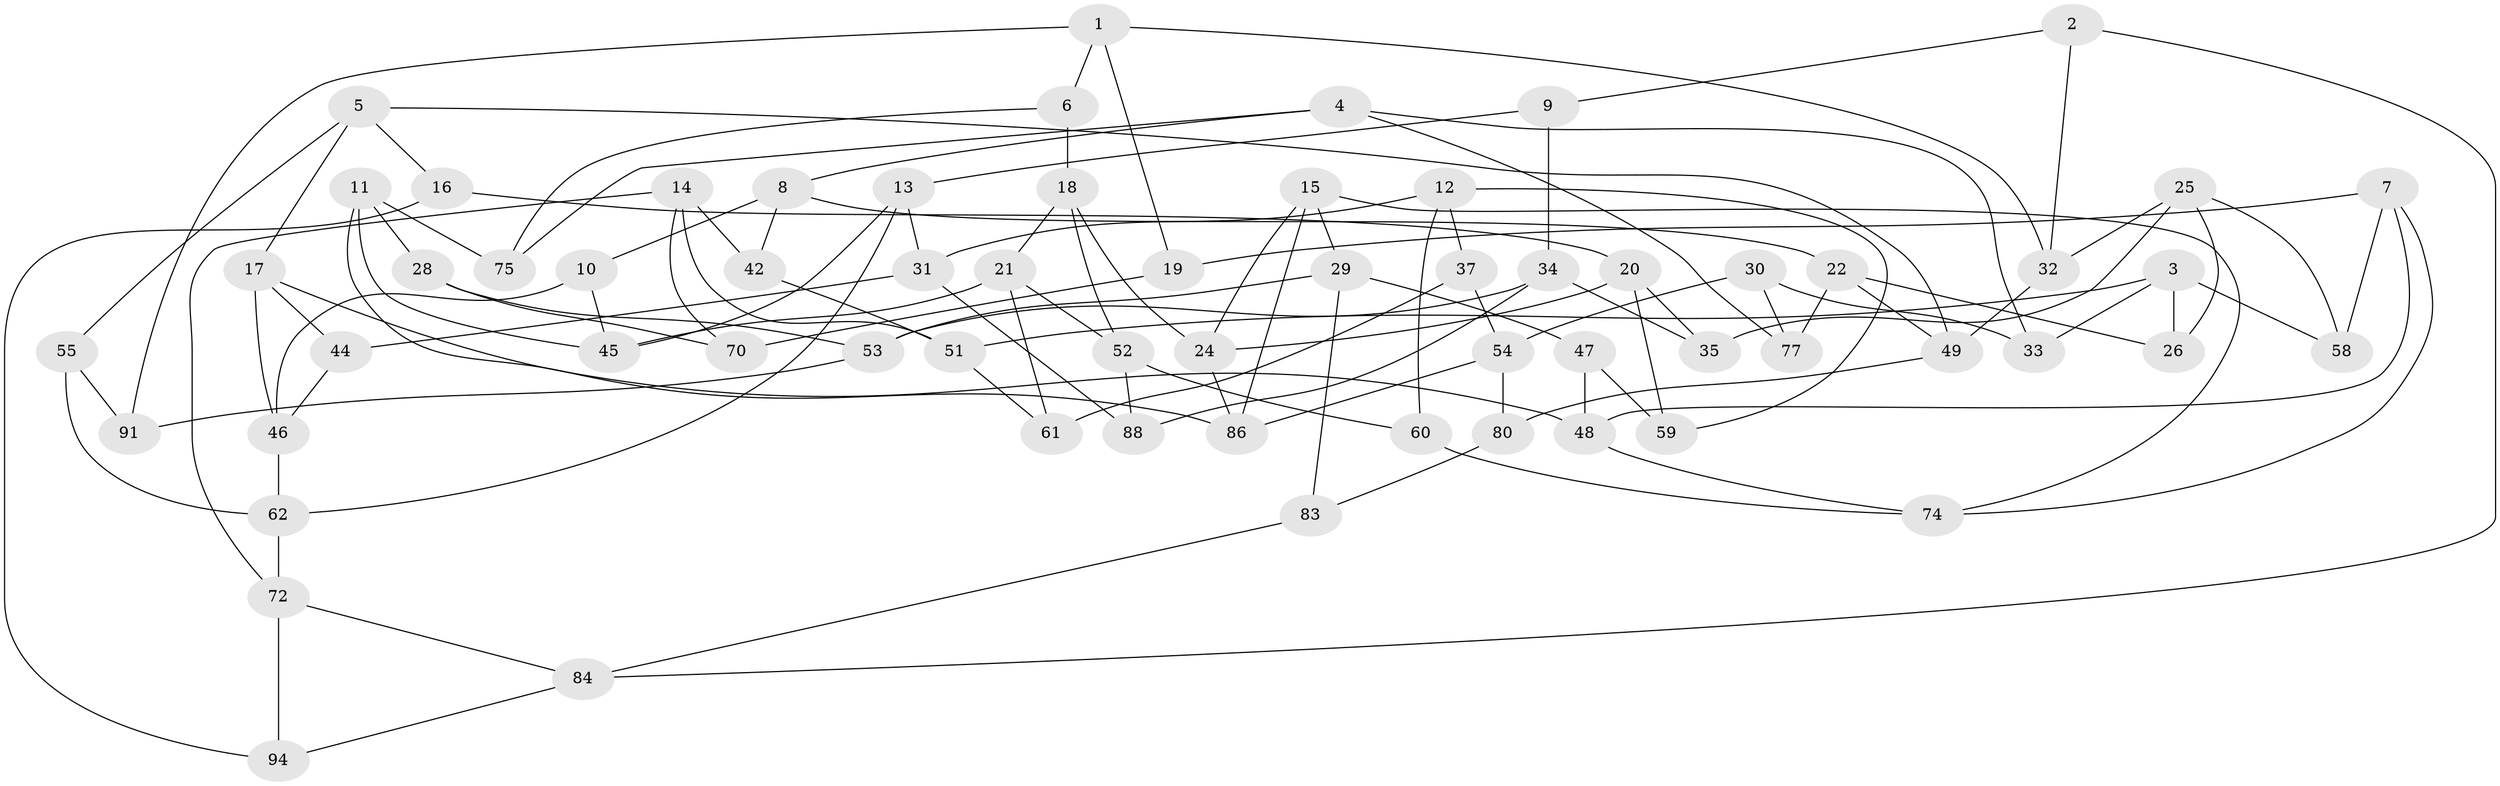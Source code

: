 // original degree distribution, {3: 1.0}
// Generated by graph-tools (version 1.1) at 2025/39/02/21/25 10:39:00]
// undirected, 63 vertices, 112 edges
graph export_dot {
graph [start="1"]
  node [color=gray90,style=filled];
  1 [super="+90"];
  2;
  3 [super="+23"];
  4 [super="+39"];
  5 [super="+92"];
  6;
  7 [super="+93"];
  8 [super="+78"];
  9;
  10;
  11 [super="+43"];
  12 [super="+65"];
  13 [super="+66"];
  14 [super="+38"];
  15 [super="+57"];
  16;
  17 [super="+50"];
  18 [super="+69"];
  19 [super="+64"];
  20 [super="+81"];
  21 [super="+85"];
  22 [super="+41"];
  24 [super="+27"];
  25 [super="+67"];
  26;
  28;
  29 [super="+79"];
  30;
  31 [super="+73"];
  32 [super="+40"];
  33;
  34 [super="+36"];
  35;
  37;
  42;
  44;
  45 [super="+99"];
  46 [super="+68"];
  47;
  48 [super="+97"];
  49 [super="+63"];
  51 [super="+56"];
  52 [super="+89"];
  53 [super="+82"];
  54 [super="+71"];
  55;
  58;
  59;
  60;
  61;
  62 [super="+100"];
  70 [super="+96"];
  72 [super="+87"];
  74 [super="+76"];
  75;
  77;
  80;
  83;
  84 [super="+95"];
  86 [super="+98"];
  88;
  91;
  94;
  1 -- 91;
  1 -- 6;
  1 -- 19;
  1 -- 32;
  2 -- 9;
  2 -- 32;
  2 -- 84;
  3 -- 33;
  3 -- 58;
  3 -- 26;
  3 -- 51;
  4 -- 75;
  4 -- 33;
  4 -- 77;
  4 -- 8;
  5 -- 55;
  5 -- 49;
  5 -- 16;
  5 -- 17;
  6 -- 75;
  6 -- 18;
  7 -- 58;
  7 -- 74;
  7 -- 48;
  7 -- 19;
  8 -- 22;
  8 -- 42;
  8 -- 10;
  9 -- 34;
  9 -- 13;
  10 -- 46;
  10 -- 45;
  11 -- 75;
  11 -- 28;
  11 -- 45;
  11 -- 86;
  12 -- 60;
  12 -- 59;
  12 -- 37;
  12 -- 31;
  13 -- 62;
  13 -- 31;
  13 -- 45;
  14 -- 72;
  14 -- 42;
  14 -- 51;
  14 -- 70;
  15 -- 24;
  15 -- 29;
  15 -- 86;
  15 -- 74;
  16 -- 20;
  16 -- 94;
  17 -- 48;
  17 -- 44;
  17 -- 46;
  18 -- 52;
  18 -- 24;
  18 -- 21;
  19 -- 70 [weight=2];
  20 -- 59;
  20 -- 24;
  20 -- 35;
  21 -- 45;
  21 -- 61;
  21 -- 52;
  22 -- 49;
  22 -- 26;
  22 -- 77;
  24 -- 86;
  25 -- 58;
  25 -- 32;
  25 -- 26;
  25 -- 35;
  28 -- 70;
  28 -- 53;
  29 -- 47;
  29 -- 83;
  29 -- 53;
  30 -- 54;
  30 -- 77;
  30 -- 33;
  31 -- 88;
  31 -- 44;
  32 -- 49;
  34 -- 88;
  34 -- 35;
  34 -- 53;
  37 -- 61;
  37 -- 54;
  42 -- 51;
  44 -- 46;
  46 -- 62;
  47 -- 48;
  47 -- 59;
  48 -- 74;
  49 -- 80;
  51 -- 61;
  52 -- 60;
  52 -- 88;
  53 -- 91;
  54 -- 80;
  54 -- 86;
  55 -- 91;
  55 -- 62;
  60 -- 74;
  62 -- 72;
  72 -- 94;
  72 -- 84;
  80 -- 83;
  83 -- 84;
  84 -- 94;
}
